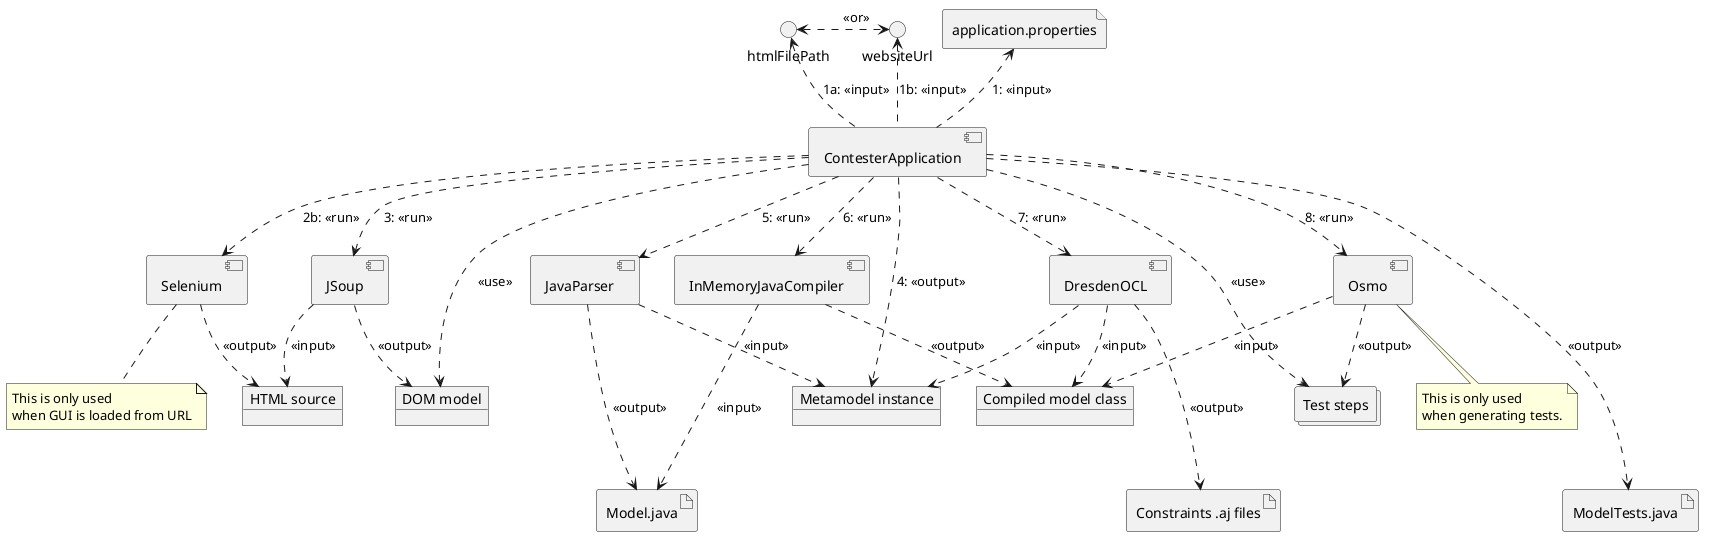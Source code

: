 @startuml contester-component-diagram
allow_mixing
hide circle

component ContesterApplication
component "Selenium" as selenium
component "JSoup" as jsoup
component "JavaParser" as parser
component InMemoryJavaCompiler
component "DresdenOCL" as standalone
component "Osmo" as osmotester

note as seleniumNote
This is only used
when GUI is loaded from URL
end note
seleniumNote .u. selenium

note as osmoNote
This is only used
when generating tests.
end note
osmotester -d- osmoNote

file application.properties as config {
}
artifact "Model.java" as artifactModel
artifact "ModelTests.java" as artifactModelTests
artifact "Constraints .aj files" as artifactAj

circle websiteUrl
circle htmlFilePath

object "HTML source" as htmlSource
object "DOM model" as domModel
object "Metamodel instance" as metamodel
object "Compiled model class" as compiledModel
collections "Test steps" as testSteps

' Inputs
config <.. ContesterApplication : 1: <<input>>
websiteUrl <.. ContesterApplication: 1b: <<input>>
htmlFilePath <.. ContesterApplication: 1a: <<input>>
htmlFilePath <.> websiteUrl: \t<<or>>\t

' HTML file retrieve
ContesterApplication ..> selenium: 2b: <<run>>
selenium ..> htmlSource: <<output>>

' HTML parse into metamodel
ContesterApplication .d.> jsoup: 3: <<run>>
jsoup ..> htmlSource: <<input>>
jsoup ..> domModel: <<output>>
ContesterApplication .d.> domModel: <<use>>
ContesterApplication ..> metamodel: 4: <<output>>

' Generate java model
ContesterApplication ..> parser: 5: <<run>>
parser ..> metamodel: <<input>>
parser ..> artifactModel: <<output>>

' Compile java model
ContesterApplication ..> InMemoryJavaCompiler: 6: <<run>>
InMemoryJavaCompiler ...> artifactModel: <<input>>
InMemoryJavaCompiler ..> compiledModel: <<output>>

' Generate AspectJ
ContesterApplication ..> standalone: 7: <<run>>
standalone ..> compiledModel: <<input>>
standalone ..> metamodel: <<input>>
standalone ...> artifactAj: <<output>>

' Generate test cases
ContesterApplication ..> osmotester: 8: <<run>>
osmotester ..> compiledModel: <<input>>
osmotester ..> testSteps: <<output>>
ContesterApplication ..> testSteps: <<use>>
ContesterApplication ....> artifactModelTests: <<output>>

@enduml